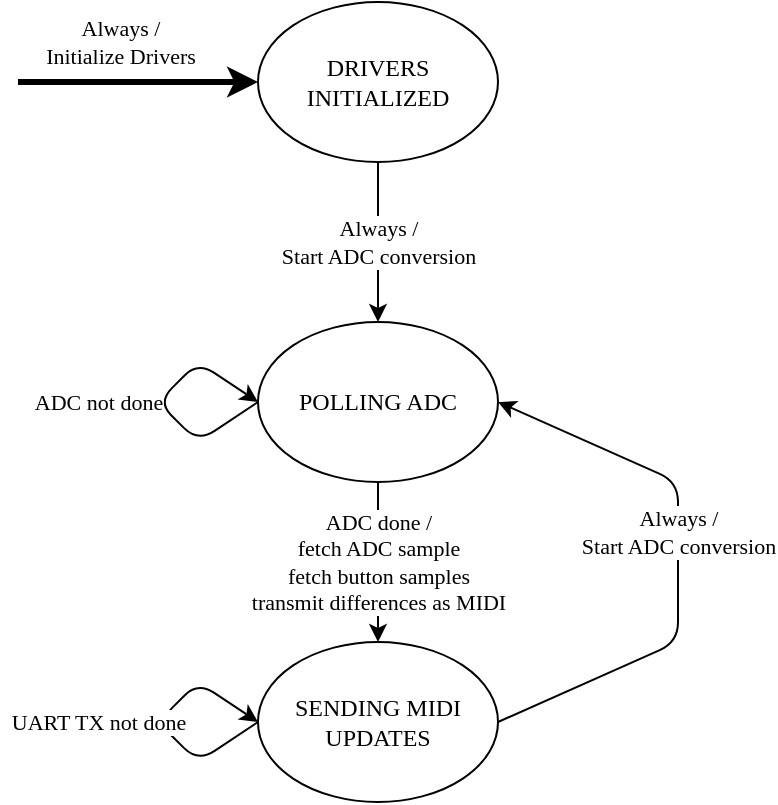 <mxfile version="13.9.8" type="device"><diagram id="tUthnZ69pReq2WZPmWGW" name="Page-1"><mxGraphModel dx="1102" dy="583" grid="1" gridSize="10" guides="1" tooltips="1" connect="1" arrows="1" fold="1" page="1" pageScale="1" pageWidth="850" pageHeight="1100" math="0" shadow="0"><root><mxCell id="0"/><mxCell id="1" parent="0"/><mxCell id="_6NAUu-9-Dfx0NNYAD4D-1" value="DRIVERS INITIALIZED" style="ellipse;whiteSpace=wrap;html=1;fontFamily=Lucida Console;" vertex="1" parent="1"><mxGeometry x="360" y="80" width="120" height="80" as="geometry"/></mxCell><mxCell id="_6NAUu-9-Dfx0NNYAD4D-2" value="" style="endArrow=classic;html=1;entryX=0;entryY=0.5;entryDx=0;entryDy=0;strokeWidth=3;fontFamily=Lucida Console;" edge="1" parent="1" target="_6NAUu-9-Dfx0NNYAD4D-1"><mxGeometry width="50" height="50" relative="1" as="geometry"><mxPoint x="240" y="120" as="sourcePoint"/><mxPoint x="380" y="20" as="targetPoint"/></mxGeometry></mxCell><mxCell id="_6NAUu-9-Dfx0NNYAD4D-3" value="&lt;font&gt;Always / &lt;br&gt;Initialize Drivers&lt;/font&gt;" style="edgeLabel;html=1;align=center;verticalAlign=middle;resizable=0;points=[];fontFamily=Lucida Console;" vertex="1" connectable="0" parent="_6NAUu-9-Dfx0NNYAD4D-2"><mxGeometry x="-0.703" y="-1" relative="1" as="geometry"><mxPoint x="32.5" y="-21" as="offset"/></mxGeometry></mxCell><mxCell id="_6NAUu-9-Dfx0NNYAD4D-4" value="" style="endArrow=classic;html=1;strokeWidth=1;fontFamily=Lucida Console;exitX=0.5;exitY=1;exitDx=0;exitDy=0;entryX=0.5;entryY=0;entryDx=0;entryDy=0;" edge="1" parent="1" source="_6NAUu-9-Dfx0NNYAD4D-1" target="_6NAUu-9-Dfx0NNYAD4D-6"><mxGeometry width="50" height="50" relative="1" as="geometry"><mxPoint x="500" y="260" as="sourcePoint"/><mxPoint x="420" y="240" as="targetPoint"/></mxGeometry></mxCell><mxCell id="_6NAUu-9-Dfx0NNYAD4D-5" value="Always /&lt;br&gt;Start ADC conversion" style="edgeLabel;html=1;align=center;verticalAlign=middle;resizable=0;points=[];fontFamily=Lucida Console;" vertex="1" connectable="0" parent="_6NAUu-9-Dfx0NNYAD4D-4"><mxGeometry x="-0.378" relative="1" as="geometry"><mxPoint y="15.17" as="offset"/></mxGeometry></mxCell><mxCell id="_6NAUu-9-Dfx0NNYAD4D-6" value="POLLING ADC" style="ellipse;whiteSpace=wrap;html=1;fontFamily=Lucida Console;" vertex="1" parent="1"><mxGeometry x="360" y="240" width="120" height="80" as="geometry"/></mxCell><mxCell id="_6NAUu-9-Dfx0NNYAD4D-7" value="" style="endArrow=classic;html=1;strokeWidth=1;fontFamily=Lucida Console;entryX=0;entryY=0.5;entryDx=0;entryDy=0;" edge="1" parent="1" target="_6NAUu-9-Dfx0NNYAD4D-6"><mxGeometry width="50" height="50" relative="1" as="geometry"><mxPoint x="360" y="280" as="sourcePoint"/><mxPoint x="590" y="230" as="targetPoint"/><Array as="points"><mxPoint x="330" y="300"/><mxPoint x="310" y="280"/><mxPoint x="330" y="260"/></Array></mxGeometry></mxCell><mxCell id="_6NAUu-9-Dfx0NNYAD4D-8" value="ADC not done" style="edgeLabel;html=1;align=center;verticalAlign=middle;resizable=0;points=[];fontFamily=Lucida Console;" vertex="1" connectable="0" parent="_6NAUu-9-Dfx0NNYAD4D-7"><mxGeometry x="-0.106" relative="1" as="geometry"><mxPoint x="-35.49" y="-5.49" as="offset"/></mxGeometry></mxCell><mxCell id="_6NAUu-9-Dfx0NNYAD4D-9" value="SENDING MIDI UPDATES" style="ellipse;whiteSpace=wrap;html=1;fontFamily=Lucida Console;" vertex="1" parent="1"><mxGeometry x="360" y="400" width="120" height="80" as="geometry"/></mxCell><mxCell id="_6NAUu-9-Dfx0NNYAD4D-10" value="" style="endArrow=classic;html=1;strokeWidth=1;fontFamily=Lucida Console;exitX=0.5;exitY=1;exitDx=0;exitDy=0;entryX=0.5;entryY=0;entryDx=0;entryDy=0;" edge="1" parent="1" source="_6NAUu-9-Dfx0NNYAD4D-6" target="_6NAUu-9-Dfx0NNYAD4D-9"><mxGeometry width="50" height="50" relative="1" as="geometry"><mxPoint x="180" y="460" as="sourcePoint"/><mxPoint x="230" y="410" as="targetPoint"/></mxGeometry></mxCell><mxCell id="_6NAUu-9-Dfx0NNYAD4D-11" value="ADC done /&lt;br&gt;fetch ADC sample&lt;br&gt;fetch button samples&lt;br&gt;transmit differences as MIDI" style="edgeLabel;html=1;align=center;verticalAlign=middle;resizable=0;points=[];fontFamily=Lucida Console;" vertex="1" connectable="0" parent="_6NAUu-9-Dfx0NNYAD4D-10"><mxGeometry x="-0.425" relative="1" as="geometry"><mxPoint y="17.14" as="offset"/></mxGeometry></mxCell><mxCell id="_6NAUu-9-Dfx0NNYAD4D-12" value="" style="endArrow=classic;html=1;strokeWidth=1;fontFamily=Lucida Console;entryX=0;entryY=0.5;entryDx=0;entryDy=0;" edge="1" parent="1" target="_6NAUu-9-Dfx0NNYAD4D-9"><mxGeometry width="50" height="50" relative="1" as="geometry"><mxPoint x="360" y="440" as="sourcePoint"/><mxPoint x="330" y="450" as="targetPoint"/><Array as="points"><mxPoint x="330" y="460"/><mxPoint x="310" y="440"/><mxPoint x="330" y="420"/></Array></mxGeometry></mxCell><mxCell id="_6NAUu-9-Dfx0NNYAD4D-13" value="UART TX not done" style="edgeLabel;html=1;align=center;verticalAlign=middle;resizable=0;points=[];fontFamily=Lucida Console;" vertex="1" connectable="0" parent="_6NAUu-9-Dfx0NNYAD4D-12"><mxGeometry x="-0.106" relative="1" as="geometry"><mxPoint x="-35.49" y="-5.49" as="offset"/></mxGeometry></mxCell><mxCell id="_6NAUu-9-Dfx0NNYAD4D-14" value="" style="endArrow=classic;html=1;strokeWidth=1;fontFamily=Lucida Console;entryX=1;entryY=0.5;entryDx=0;entryDy=0;exitX=1;exitY=0.5;exitDx=0;exitDy=0;" edge="1" parent="1" source="_6NAUu-9-Dfx0NNYAD4D-9" target="_6NAUu-9-Dfx0NNYAD4D-6"><mxGeometry width="50" height="50" relative="1" as="geometry"><mxPoint x="570" y="400" as="sourcePoint"/><mxPoint x="620" y="350" as="targetPoint"/><Array as="points"><mxPoint x="570" y="400"/><mxPoint x="570" y="320"/></Array></mxGeometry></mxCell><mxCell id="_6NAUu-9-Dfx0NNYAD4D-15" value="Always /&lt;br&gt;Start ADC conversion" style="edgeLabel;html=1;align=center;verticalAlign=middle;resizable=0;points=[];fontFamily=Lucida Console;" vertex="1" connectable="0" parent="_6NAUu-9-Dfx0NNYAD4D-14"><mxGeometry x="0.109" relative="1" as="geometry"><mxPoint as="offset"/></mxGeometry></mxCell></root></mxGraphModel></diagram></mxfile>